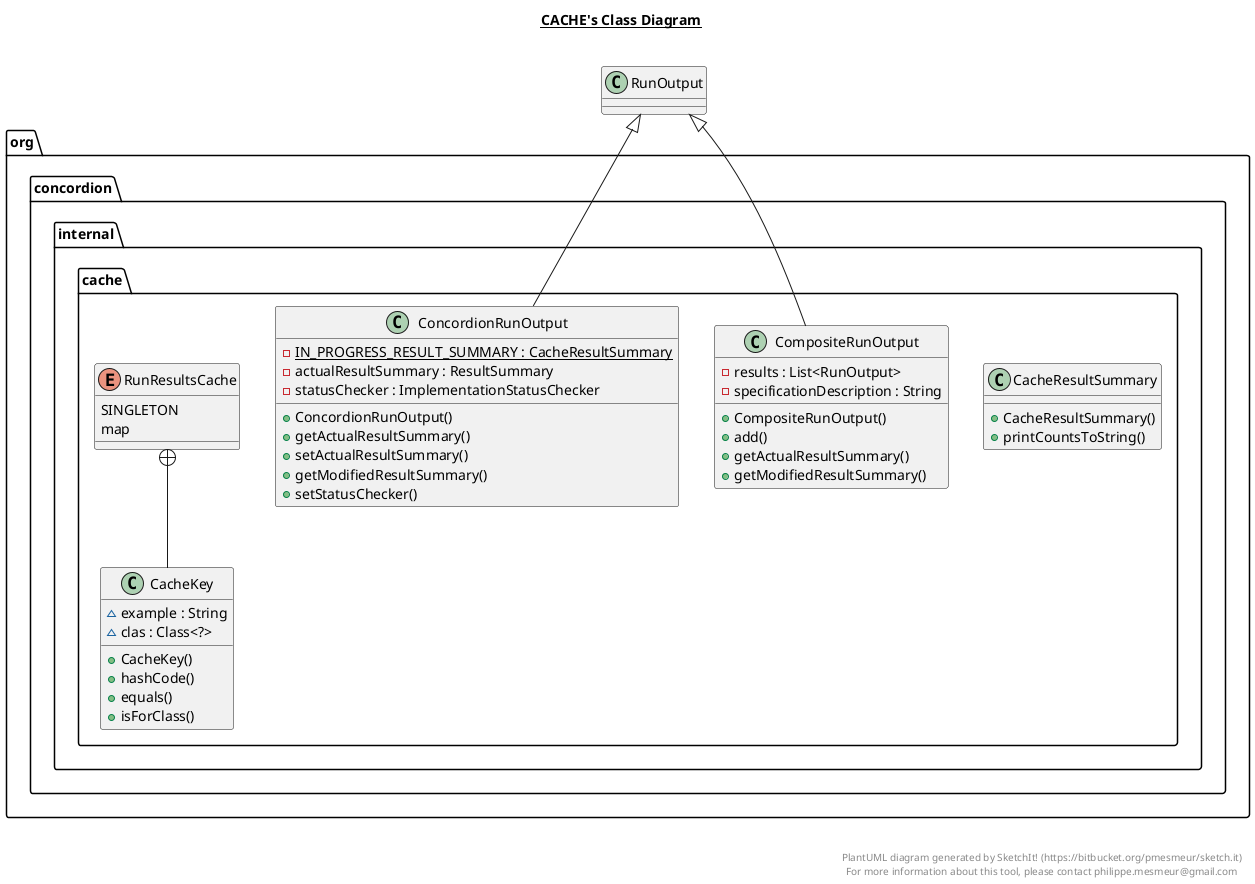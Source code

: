 @startuml

title __CACHE's Class Diagram__\n

  package org.concordion {
    package org.concordion.internal {
      package org.concordion.internal.cache {
        class CacheResultSummary {
            + CacheResultSummary()
            + printCountsToString()
        }
      }
    }
  }
  

  package org.concordion {
    package org.concordion.internal {
      package org.concordion.internal.cache {
        class CompositeRunOutput {
            - results : List<RunOutput>
            - specificationDescription : String
            + CompositeRunOutput()
            + add()
            + getActualResultSummary()
            + getModifiedResultSummary()
        }
      }
    }
  }
  

  package org.concordion {
    package org.concordion.internal {
      package org.concordion.internal.cache {
        class ConcordionRunOutput {
            {static} - IN_PROGRESS_RESULT_SUMMARY : CacheResultSummary
            - actualResultSummary : ResultSummary
            - statusChecker : ImplementationStatusChecker
            + ConcordionRunOutput()
            + getActualResultSummary()
            + setActualResultSummary()
            + getModifiedResultSummary()
            + setStatusChecker()
        }
      }
    }
  }
  

  package org.concordion {
    package org.concordion.internal {
      package org.concordion.internal.cache {
        enum RunResultsCache {
          SINGLETON
          map
        }
      }
    }
  }
  

  package org.concordion {
    package org.concordion.internal {
      package org.concordion.internal.cache {
        class CacheKey {
            ~ example : String
            ~ clas : Class<?>
            + CacheKey()
            + hashCode()
            + equals()
            + isForClass()
        }
      }
    }
  }
  

  CompositeRunOutput -up-|> RunOutput
  ConcordionRunOutput -up-|> RunOutput
  RunResultsCache +-down- CacheKey


right footer


PlantUML diagram generated by SketchIt! (https://bitbucket.org/pmesmeur/sketch.it)
For more information about this tool, please contact philippe.mesmeur@gmail.com
endfooter

@enduml
